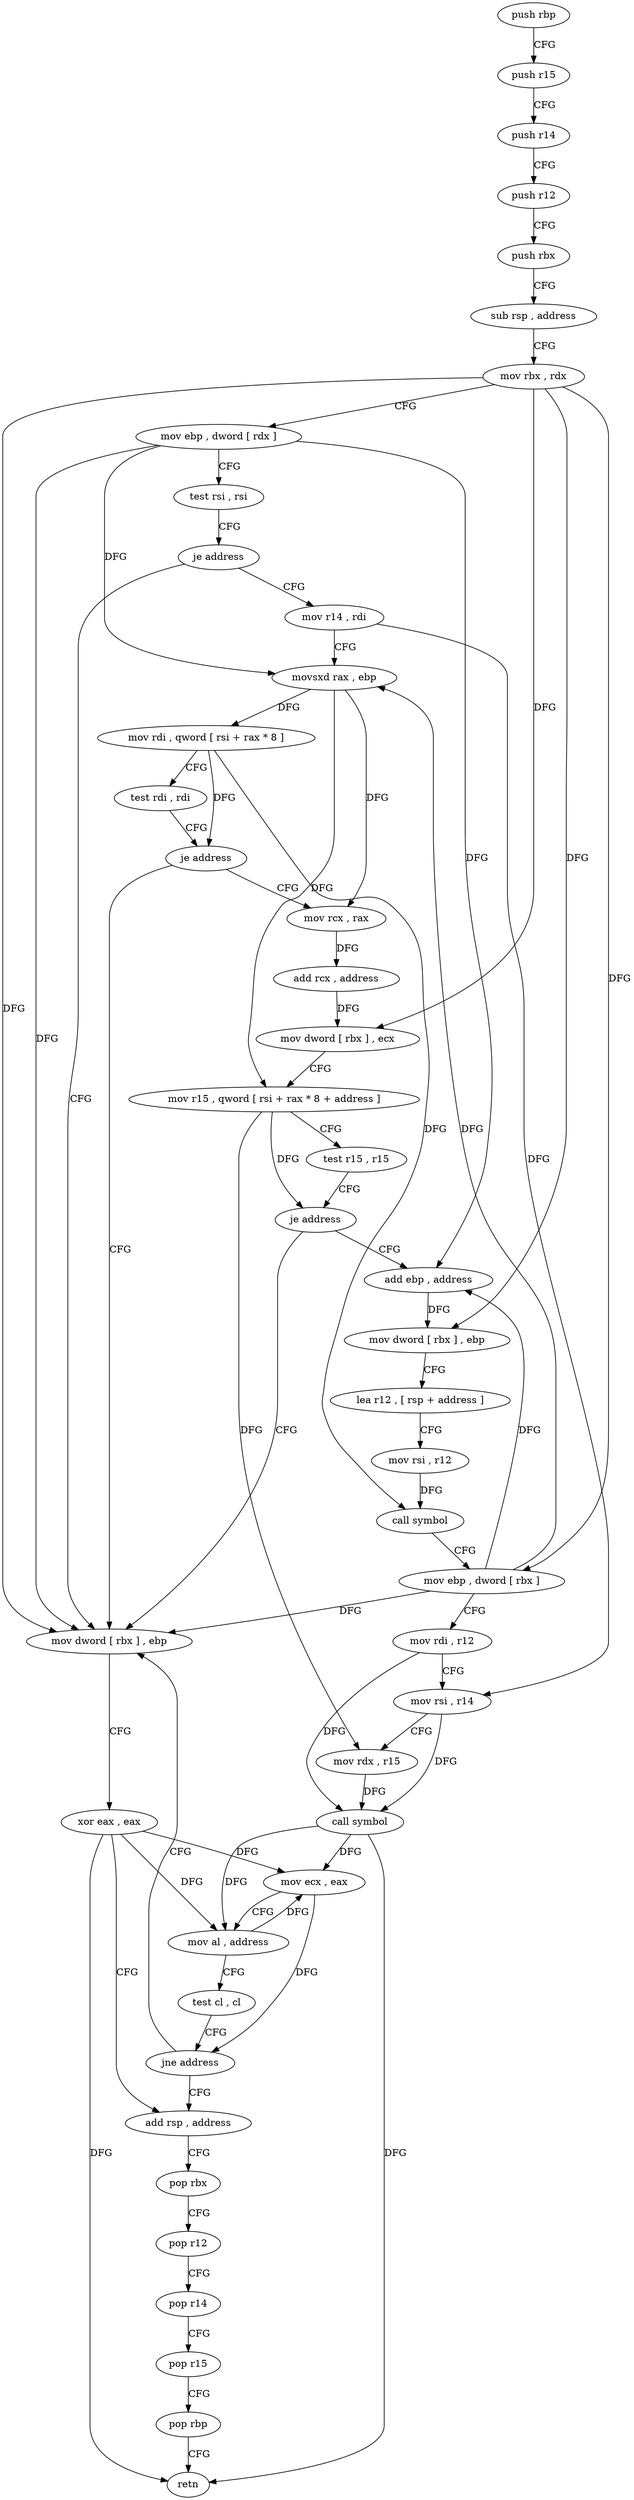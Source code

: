 digraph "func" {
"4244800" [label = "push rbp" ]
"4244801" [label = "push r15" ]
"4244803" [label = "push r14" ]
"4244805" [label = "push r12" ]
"4244807" [label = "push rbx" ]
"4244808" [label = "sub rsp , address" ]
"4244812" [label = "mov rbx , rdx" ]
"4244815" [label = "mov ebp , dword [ rdx ]" ]
"4244817" [label = "test rsi , rsi" ]
"4244820" [label = "je address" ]
"4244898" [label = "mov dword [ rbx ] , ebp" ]
"4244822" [label = "mov r14 , rdi" ]
"4244900" [label = "xor eax , eax" ]
"4244902" [label = "add rsp , address" ]
"4244825" [label = "movsxd rax , ebp" ]
"4244828" [label = "mov rdi , qword [ rsi + rax * 8 ]" ]
"4244832" [label = "test rdi , rdi" ]
"4244835" [label = "je address" ]
"4244837" [label = "mov rcx , rax" ]
"4244840" [label = "add rcx , address" ]
"4244844" [label = "mov dword [ rbx ] , ecx" ]
"4244846" [label = "mov r15 , qword [ rsi + rax * 8 + address ]" ]
"4244851" [label = "test r15 , r15" ]
"4244854" [label = "je address" ]
"4244856" [label = "add ebp , address" ]
"4244859" [label = "mov dword [ rbx ] , ebp" ]
"4244861" [label = "lea r12 , [ rsp + address ]" ]
"4244866" [label = "mov rsi , r12" ]
"4244869" [label = "call symbol" ]
"4244874" [label = "mov ebp , dword [ rbx ]" ]
"4244876" [label = "mov rdi , r12" ]
"4244879" [label = "mov rsi , r14" ]
"4244882" [label = "mov rdx , r15" ]
"4244885" [label = "call symbol" ]
"4244890" [label = "mov ecx , eax" ]
"4244892" [label = "mov al , address" ]
"4244894" [label = "test cl , cl" ]
"4244896" [label = "jne address" ]
"4244906" [label = "pop rbx" ]
"4244907" [label = "pop r12" ]
"4244909" [label = "pop r14" ]
"4244911" [label = "pop r15" ]
"4244913" [label = "pop rbp" ]
"4244914" [label = "retn" ]
"4244800" -> "4244801" [ label = "CFG" ]
"4244801" -> "4244803" [ label = "CFG" ]
"4244803" -> "4244805" [ label = "CFG" ]
"4244805" -> "4244807" [ label = "CFG" ]
"4244807" -> "4244808" [ label = "CFG" ]
"4244808" -> "4244812" [ label = "CFG" ]
"4244812" -> "4244815" [ label = "CFG" ]
"4244812" -> "4244898" [ label = "DFG" ]
"4244812" -> "4244844" [ label = "DFG" ]
"4244812" -> "4244859" [ label = "DFG" ]
"4244812" -> "4244874" [ label = "DFG" ]
"4244815" -> "4244817" [ label = "CFG" ]
"4244815" -> "4244898" [ label = "DFG" ]
"4244815" -> "4244825" [ label = "DFG" ]
"4244815" -> "4244856" [ label = "DFG" ]
"4244817" -> "4244820" [ label = "CFG" ]
"4244820" -> "4244898" [ label = "CFG" ]
"4244820" -> "4244822" [ label = "CFG" ]
"4244898" -> "4244900" [ label = "CFG" ]
"4244822" -> "4244825" [ label = "CFG" ]
"4244822" -> "4244879" [ label = "DFG" ]
"4244900" -> "4244902" [ label = "CFG" ]
"4244900" -> "4244914" [ label = "DFG" ]
"4244900" -> "4244890" [ label = "DFG" ]
"4244900" -> "4244892" [ label = "DFG" ]
"4244902" -> "4244906" [ label = "CFG" ]
"4244825" -> "4244828" [ label = "DFG" ]
"4244825" -> "4244837" [ label = "DFG" ]
"4244825" -> "4244846" [ label = "DFG" ]
"4244828" -> "4244832" [ label = "CFG" ]
"4244828" -> "4244835" [ label = "DFG" ]
"4244828" -> "4244869" [ label = "DFG" ]
"4244832" -> "4244835" [ label = "CFG" ]
"4244835" -> "4244898" [ label = "CFG" ]
"4244835" -> "4244837" [ label = "CFG" ]
"4244837" -> "4244840" [ label = "DFG" ]
"4244840" -> "4244844" [ label = "DFG" ]
"4244844" -> "4244846" [ label = "CFG" ]
"4244846" -> "4244851" [ label = "CFG" ]
"4244846" -> "4244854" [ label = "DFG" ]
"4244846" -> "4244882" [ label = "DFG" ]
"4244851" -> "4244854" [ label = "CFG" ]
"4244854" -> "4244898" [ label = "CFG" ]
"4244854" -> "4244856" [ label = "CFG" ]
"4244856" -> "4244859" [ label = "DFG" ]
"4244859" -> "4244861" [ label = "CFG" ]
"4244861" -> "4244866" [ label = "CFG" ]
"4244866" -> "4244869" [ label = "DFG" ]
"4244869" -> "4244874" [ label = "CFG" ]
"4244874" -> "4244876" [ label = "CFG" ]
"4244874" -> "4244898" [ label = "DFG" ]
"4244874" -> "4244825" [ label = "DFG" ]
"4244874" -> "4244856" [ label = "DFG" ]
"4244876" -> "4244879" [ label = "CFG" ]
"4244876" -> "4244885" [ label = "DFG" ]
"4244879" -> "4244882" [ label = "CFG" ]
"4244879" -> "4244885" [ label = "DFG" ]
"4244882" -> "4244885" [ label = "DFG" ]
"4244885" -> "4244890" [ label = "DFG" ]
"4244885" -> "4244914" [ label = "DFG" ]
"4244885" -> "4244892" [ label = "DFG" ]
"4244890" -> "4244892" [ label = "CFG" ]
"4244890" -> "4244896" [ label = "DFG" ]
"4244892" -> "4244894" [ label = "CFG" ]
"4244892" -> "4244890" [ label = "DFG" ]
"4244894" -> "4244896" [ label = "CFG" ]
"4244896" -> "4244902" [ label = "CFG" ]
"4244896" -> "4244898" [ label = "CFG" ]
"4244906" -> "4244907" [ label = "CFG" ]
"4244907" -> "4244909" [ label = "CFG" ]
"4244909" -> "4244911" [ label = "CFG" ]
"4244911" -> "4244913" [ label = "CFG" ]
"4244913" -> "4244914" [ label = "CFG" ]
}
